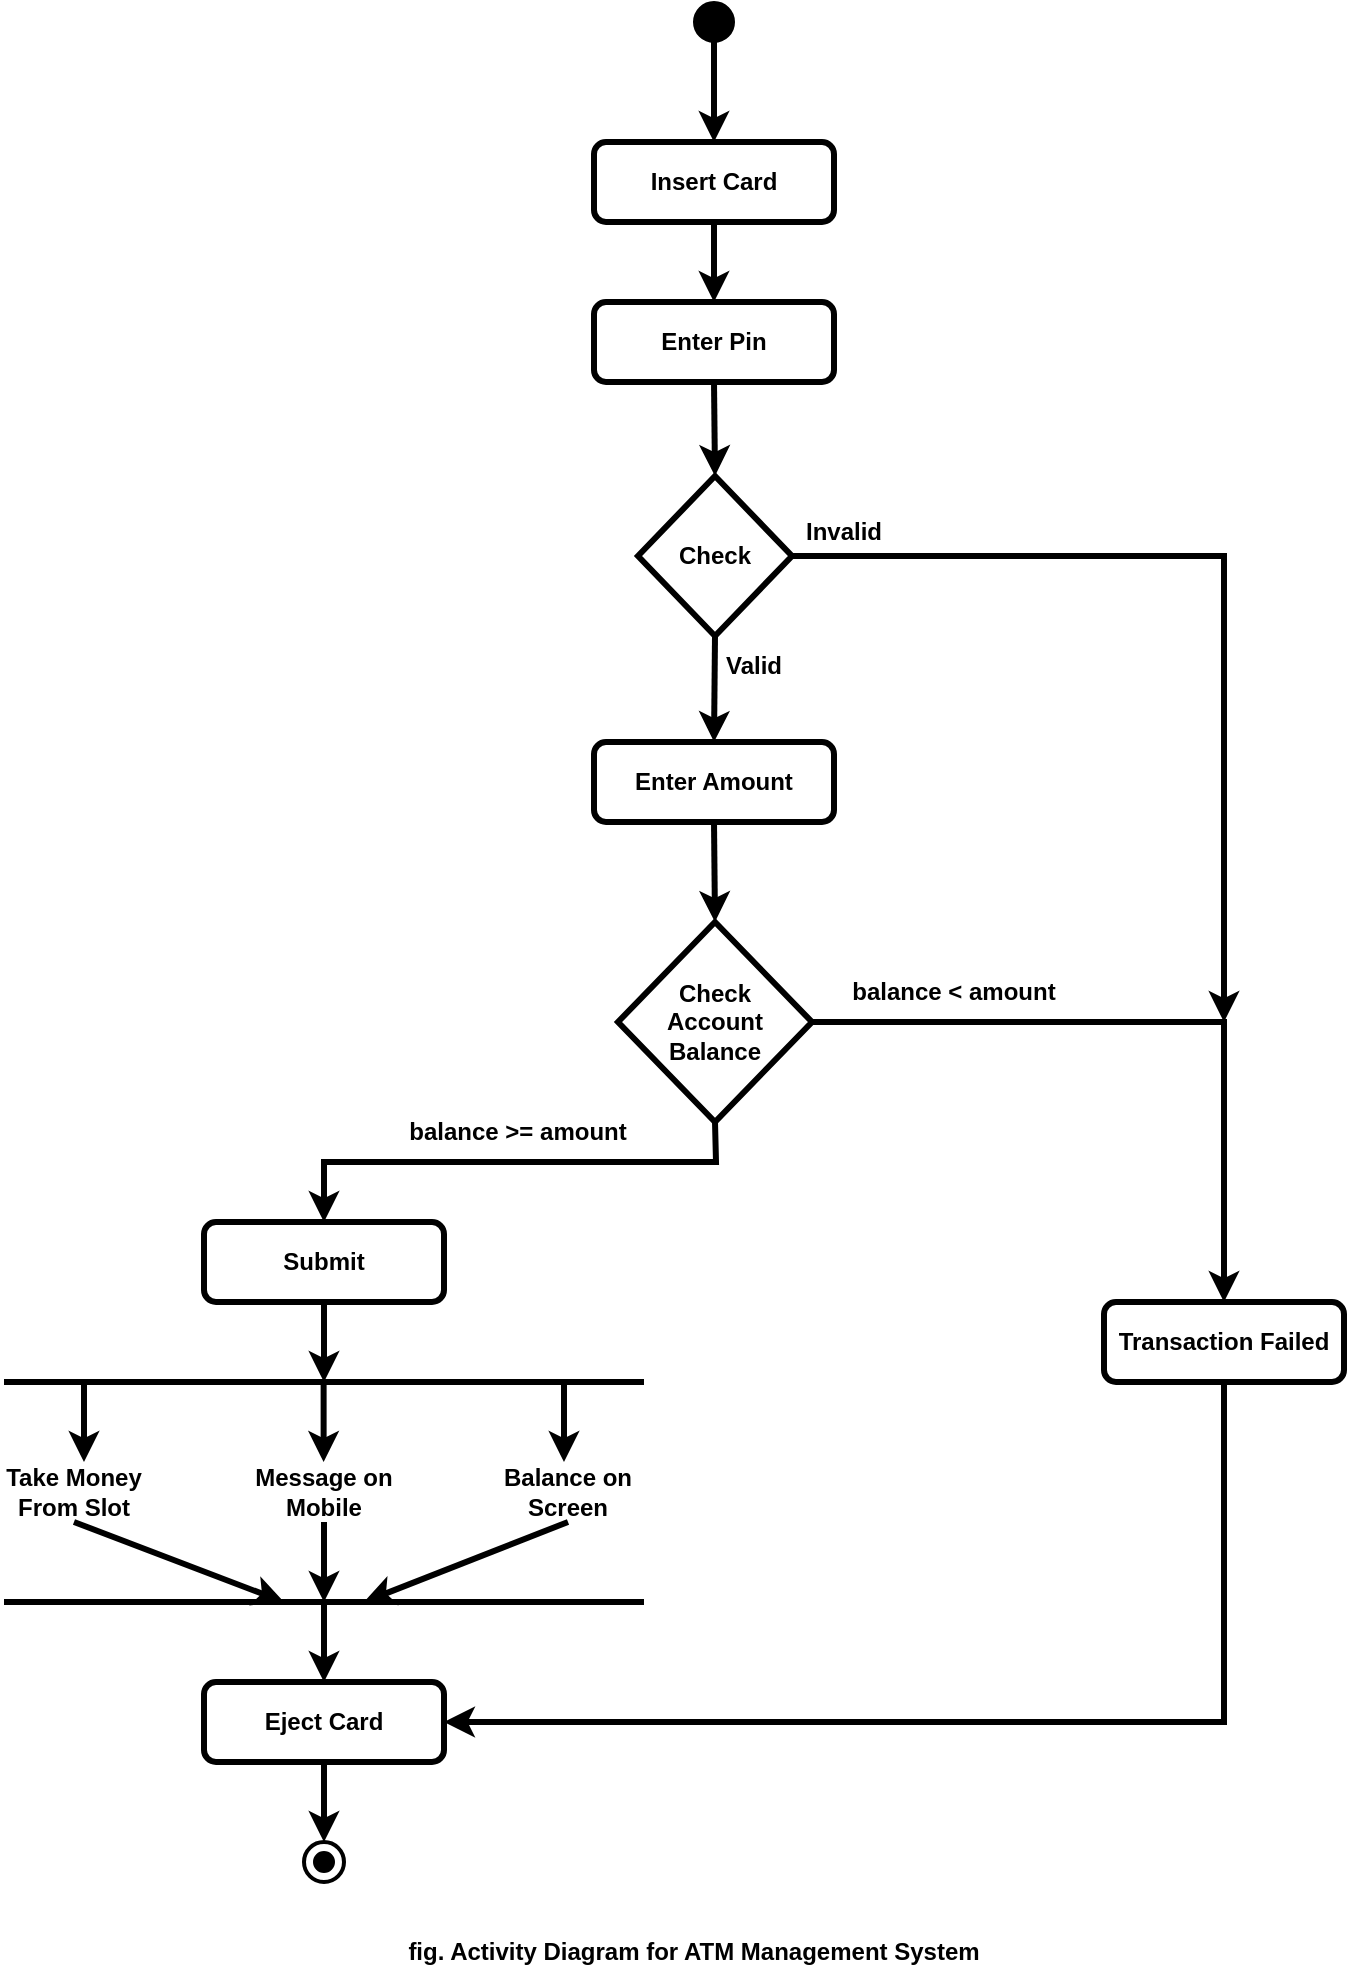 <mxfile version="24.7.4">
  <diagram name="Page-1" id="A-ddbPzJXm0a9Q5nOjXU">
    <mxGraphModel grid="1" page="1" gridSize="10" guides="1" tooltips="1" connect="1" arrows="1" fold="1" pageScale="1" pageWidth="850" pageHeight="1100" math="0" shadow="0">
      <root>
        <mxCell id="0" />
        <mxCell id="1" parent="0" />
        <mxCell id="fp7W2-NEHHaZq4j7TUGE-1" value="a" style="ellipse;whiteSpace=wrap;html=1;aspect=fixed;fillColor=#000000;fontStyle=1" vertex="1" parent="1">
          <mxGeometry x="425" y="60" width="20" height="20" as="geometry" />
        </mxCell>
        <mxCell id="fp7W2-NEHHaZq4j7TUGE-3" value="&lt;span&gt;Insert Card&lt;/span&gt;" style="rounded=1;whiteSpace=wrap;html=1;strokeWidth=3;fontStyle=1" vertex="1" parent="1">
          <mxGeometry x="375" y="130" width="120" height="40" as="geometry" />
        </mxCell>
        <mxCell id="fp7W2-NEHHaZq4j7TUGE-4" value="&lt;span&gt;Enter Pin&lt;/span&gt;" style="rounded=1;whiteSpace=wrap;html=1;strokeWidth=3;fontStyle=1" vertex="1" parent="1">
          <mxGeometry x="375" y="210" width="120" height="40" as="geometry" />
        </mxCell>
        <mxCell id="fp7W2-NEHHaZq4j7TUGE-5" value="&lt;span&gt;Check&lt;/span&gt;" style="rhombus;whiteSpace=wrap;html=1;strokeWidth=3;fontStyle=1" vertex="1" parent="1">
          <mxGeometry x="397" y="297" width="77" height="80" as="geometry" />
        </mxCell>
        <mxCell id="fp7W2-NEHHaZq4j7TUGE-6" value="&lt;span&gt;Enter Amount&lt;/span&gt;" style="rounded=1;whiteSpace=wrap;html=1;strokeWidth=3;fontStyle=1" vertex="1" parent="1">
          <mxGeometry x="375" y="430" width="120" height="40" as="geometry" />
        </mxCell>
        <mxCell id="fp7W2-NEHHaZq4j7TUGE-7" value="&lt;span&gt;Check&lt;/span&gt;&lt;div&gt;&lt;span&gt;Account&lt;/span&gt;&lt;/div&gt;&lt;div&gt;&lt;span&gt;Balance&lt;/span&gt;&lt;/div&gt;" style="rhombus;whiteSpace=wrap;html=1;strokeWidth=3;fontStyle=1" vertex="1" parent="1">
          <mxGeometry x="387" y="520" width="97" height="100" as="geometry" />
        </mxCell>
        <mxCell id="fp7W2-NEHHaZq4j7TUGE-8" value="&lt;span&gt;Submit&lt;/span&gt;" style="rounded=1;whiteSpace=wrap;html=1;strokeWidth=3;fontStyle=1" vertex="1" parent="1">
          <mxGeometry x="180" y="670" width="120" height="40" as="geometry" />
        </mxCell>
        <mxCell id="fp7W2-NEHHaZq4j7TUGE-9" value="" style="endArrow=none;html=1;rounded=0;fontStyle=1;strokeWidth=3;" edge="1" parent="1">
          <mxGeometry width="50" height="50" relative="1" as="geometry">
            <mxPoint x="80" y="750" as="sourcePoint" />
            <mxPoint x="400" y="750" as="targetPoint" />
          </mxGeometry>
        </mxCell>
        <mxCell id="fp7W2-NEHHaZq4j7TUGE-10" value="" style="endArrow=classic;html=1;rounded=0;fontStyle=1;strokeWidth=3;" edge="1" parent="1">
          <mxGeometry width="50" height="50" relative="1" as="geometry">
            <mxPoint x="120" y="750" as="sourcePoint" />
            <mxPoint x="120" y="790" as="targetPoint" />
          </mxGeometry>
        </mxCell>
        <mxCell id="fp7W2-NEHHaZq4j7TUGE-11" value="" style="endArrow=classic;html=1;rounded=0;fontStyle=1;strokeWidth=3;" edge="1" parent="1">
          <mxGeometry width="50" height="50" relative="1" as="geometry">
            <mxPoint x="239.81" y="750" as="sourcePoint" />
            <mxPoint x="239.81" y="790" as="targetPoint" />
          </mxGeometry>
        </mxCell>
        <mxCell id="fp7W2-NEHHaZq4j7TUGE-12" value="" style="endArrow=classic;html=1;rounded=0;fontStyle=1;strokeWidth=3;" edge="1" parent="1">
          <mxGeometry width="50" height="50" relative="1" as="geometry">
            <mxPoint x="360" y="750" as="sourcePoint" />
            <mxPoint x="360" y="790" as="targetPoint" />
          </mxGeometry>
        </mxCell>
        <mxCell id="fp7W2-NEHHaZq4j7TUGE-13" value="Take Money&lt;div&gt;From Slot&lt;/div&gt;" style="text;strokeColor=none;align=center;fillColor=none;html=1;verticalAlign=middle;whiteSpace=wrap;rounded=0;fontStyle=1" vertex="1" parent="1">
          <mxGeometry x="80" y="790" width="70" height="30" as="geometry" />
        </mxCell>
        <mxCell id="fp7W2-NEHHaZq4j7TUGE-14" value="Message on&lt;br&gt;Mobile" style="text;strokeColor=none;align=center;fillColor=none;html=1;verticalAlign=middle;whiteSpace=wrap;rounded=0;fontStyle=1" vertex="1" parent="1">
          <mxGeometry x="200" y="790" width="80" height="30" as="geometry" />
        </mxCell>
        <mxCell id="fp7W2-NEHHaZq4j7TUGE-15" value="Balance on&lt;br&gt;Screen" style="text;strokeColor=none;align=center;fillColor=none;html=1;verticalAlign=middle;whiteSpace=wrap;rounded=0;fontStyle=1" vertex="1" parent="1">
          <mxGeometry x="327" y="790" width="70" height="30" as="geometry" />
        </mxCell>
        <mxCell id="fp7W2-NEHHaZq4j7TUGE-16" value="&lt;span&gt;Eject Card&lt;/span&gt;" style="rounded=1;whiteSpace=wrap;html=1;strokeWidth=3;fontStyle=1" vertex="1" parent="1">
          <mxGeometry x="180" y="900" width="120" height="40" as="geometry" />
        </mxCell>
        <mxCell id="fp7W2-NEHHaZq4j7TUGE-17" value="" style="endArrow=classic;html=1;rounded=0;exitX=0.5;exitY=1;exitDx=0;exitDy=0;entryX=0.5;entryY=0;entryDx=0;entryDy=0;strokeWidth=3;" edge="1" parent="1" source="fp7W2-NEHHaZq4j7TUGE-3" target="fp7W2-NEHHaZq4j7TUGE-4">
          <mxGeometry width="50" height="50" relative="1" as="geometry">
            <mxPoint x="450" y="380" as="sourcePoint" />
            <mxPoint x="500" y="330" as="targetPoint" />
          </mxGeometry>
        </mxCell>
        <mxCell id="fp7W2-NEHHaZq4j7TUGE-19" value="" style="endArrow=classic;html=1;rounded=0;exitX=0.5;exitY=1;exitDx=0;exitDy=0;entryX=0.5;entryY=0;entryDx=0;entryDy=0;strokeWidth=3;" edge="1" parent="1" source="fp7W2-NEHHaZq4j7TUGE-4" target="fp7W2-NEHHaZq4j7TUGE-5">
          <mxGeometry width="50" height="50" relative="1" as="geometry">
            <mxPoint x="450" y="380" as="sourcePoint" />
            <mxPoint x="500" y="330" as="targetPoint" />
          </mxGeometry>
        </mxCell>
        <mxCell id="fp7W2-NEHHaZq4j7TUGE-20" value="" style="endArrow=classic;html=1;rounded=0;exitX=0.5;exitY=1;exitDx=0;exitDy=0;entryX=0.5;entryY=0;entryDx=0;entryDy=0;strokeWidth=3;" edge="1" parent="1" source="fp7W2-NEHHaZq4j7TUGE-5" target="fp7W2-NEHHaZq4j7TUGE-6">
          <mxGeometry width="50" height="50" relative="1" as="geometry">
            <mxPoint x="450" y="380" as="sourcePoint" />
            <mxPoint x="500" y="330" as="targetPoint" />
          </mxGeometry>
        </mxCell>
        <mxCell id="fp7W2-NEHHaZq4j7TUGE-21" value="" style="endArrow=classic;html=1;rounded=0;exitX=0.5;exitY=1;exitDx=0;exitDy=0;entryX=0.5;entryY=0;entryDx=0;entryDy=0;strokeWidth=3;" edge="1" parent="1" source="fp7W2-NEHHaZq4j7TUGE-6" target="fp7W2-NEHHaZq4j7TUGE-7">
          <mxGeometry width="50" height="50" relative="1" as="geometry">
            <mxPoint x="450" y="660" as="sourcePoint" />
            <mxPoint x="500" y="610" as="targetPoint" />
          </mxGeometry>
        </mxCell>
        <mxCell id="fp7W2-NEHHaZq4j7TUGE-22" value="" style="endArrow=classic;html=1;rounded=0;exitX=0.5;exitY=1;exitDx=0;exitDy=0;entryX=0.5;entryY=0;entryDx=0;entryDy=0;strokeWidth=3;" edge="1" parent="1" source="fp7W2-NEHHaZq4j7TUGE-7" target="fp7W2-NEHHaZq4j7TUGE-8">
          <mxGeometry width="50" height="50" relative="1" as="geometry">
            <mxPoint x="450" y="660" as="sourcePoint" />
            <mxPoint x="500" y="610" as="targetPoint" />
            <Array as="points">
              <mxPoint x="436" y="640" />
              <mxPoint x="240" y="640" />
            </Array>
          </mxGeometry>
        </mxCell>
        <mxCell id="fp7W2-NEHHaZq4j7TUGE-23" value="" style="endArrow=classic;html=1;rounded=0;exitX=0.5;exitY=1;exitDx=0;exitDy=0;strokeWidth=3;" edge="1" parent="1" source="fp7W2-NEHHaZq4j7TUGE-8">
          <mxGeometry width="50" height="50" relative="1" as="geometry">
            <mxPoint x="450" y="660" as="sourcePoint" />
            <mxPoint x="240" y="750" as="targetPoint" />
          </mxGeometry>
        </mxCell>
        <mxCell id="fp7W2-NEHHaZq4j7TUGE-24" value="" style="endArrow=classic;html=1;rounded=0;exitX=1;exitY=0.5;exitDx=0;exitDy=0;strokeWidth=3;entryX=0.5;entryY=0;entryDx=0;entryDy=0;" edge="1" parent="1" source="fp7W2-NEHHaZq4j7TUGE-7" target="fp7W2-NEHHaZq4j7TUGE-41">
          <mxGeometry width="50" height="50" relative="1" as="geometry">
            <mxPoint x="450" y="660" as="sourcePoint" />
            <mxPoint x="690" y="690" as="targetPoint" />
            <Array as="points">
              <mxPoint x="620" y="570" />
              <mxPoint x="690" y="570" />
            </Array>
          </mxGeometry>
        </mxCell>
        <mxCell id="fp7W2-NEHHaZq4j7TUGE-25" value="" style="endArrow=none;html=1;rounded=0;fontStyle=1;strokeWidth=3;" edge="1" parent="1">
          <mxGeometry width="50" height="50" relative="1" as="geometry">
            <mxPoint x="80" y="860" as="sourcePoint" />
            <mxPoint x="400" y="860" as="targetPoint" />
          </mxGeometry>
        </mxCell>
        <mxCell id="fp7W2-NEHHaZq4j7TUGE-26" value="" style="endArrow=classic;html=1;rounded=0;entryX=0.5;entryY=0;entryDx=0;entryDy=0;strokeWidth=3;" edge="1" parent="1" target="fp7W2-NEHHaZq4j7TUGE-16">
          <mxGeometry width="50" height="50" relative="1" as="geometry">
            <mxPoint x="240" y="860" as="sourcePoint" />
            <mxPoint x="460" y="830" as="targetPoint" />
          </mxGeometry>
        </mxCell>
        <mxCell id="fp7W2-NEHHaZq4j7TUGE-27" value="" style="endArrow=classic;html=1;rounded=0;exitX=0.5;exitY=1;exitDx=0;exitDy=0;strokeWidth=3;" edge="1" parent="1" source="fp7W2-NEHHaZq4j7TUGE-13">
          <mxGeometry width="50" height="50" relative="1" as="geometry">
            <mxPoint x="410" y="880" as="sourcePoint" />
            <mxPoint x="220" y="860" as="targetPoint" />
          </mxGeometry>
        </mxCell>
        <mxCell id="fp7W2-NEHHaZq4j7TUGE-28" value="" style="endArrow=classic;html=1;rounded=0;exitX=0.5;exitY=1;exitDx=0;exitDy=0;strokeWidth=3;" edge="1" parent="1" source="fp7W2-NEHHaZq4j7TUGE-14">
          <mxGeometry width="50" height="50" relative="1" as="geometry">
            <mxPoint x="210" y="880" as="sourcePoint" />
            <mxPoint x="240" y="860" as="targetPoint" />
          </mxGeometry>
        </mxCell>
        <mxCell id="fp7W2-NEHHaZq4j7TUGE-29" value="" style="endArrow=classic;html=1;rounded=0;exitX=0.5;exitY=1;exitDx=0;exitDy=0;strokeWidth=3;" edge="1" parent="1" source="fp7W2-NEHHaZq4j7TUGE-15">
          <mxGeometry width="50" height="50" relative="1" as="geometry">
            <mxPoint x="210" y="880" as="sourcePoint" />
            <mxPoint x="260" y="860" as="targetPoint" />
          </mxGeometry>
        </mxCell>
        <mxCell id="fp7W2-NEHHaZq4j7TUGE-32" value="" style="group" connectable="0" vertex="1" parent="1">
          <mxGeometry x="230" y="980" width="20" height="20" as="geometry" />
        </mxCell>
        <mxCell id="fp7W2-NEHHaZq4j7TUGE-31" value="" style="ellipse;whiteSpace=wrap;html=1;aspect=fixed;strokeWidth=2;" vertex="1" parent="fp7W2-NEHHaZq4j7TUGE-32">
          <mxGeometry width="20" height="20" as="geometry" />
        </mxCell>
        <mxCell id="fp7W2-NEHHaZq4j7TUGE-30" value="" style="ellipse;whiteSpace=wrap;html=1;aspect=fixed;fillColor=#000000;fontStyle=1" vertex="1" parent="fp7W2-NEHHaZq4j7TUGE-32">
          <mxGeometry x="5" y="5" width="10" height="10" as="geometry" />
        </mxCell>
        <mxCell id="fp7W2-NEHHaZq4j7TUGE-35" value="" style="endArrow=classic;html=1;rounded=0;exitX=0.5;exitY=1;exitDx=0;exitDy=0;entryX=0.5;entryY=0;entryDx=0;entryDy=0;strokeWidth=3;" edge="1" parent="1" source="fp7W2-NEHHaZq4j7TUGE-16" target="fp7W2-NEHHaZq4j7TUGE-31">
          <mxGeometry width="50" height="50" relative="1" as="geometry">
            <mxPoint x="170" y="860" as="sourcePoint" />
            <mxPoint x="220" y="810" as="targetPoint" />
          </mxGeometry>
        </mxCell>
        <mxCell id="fp7W2-NEHHaZq4j7TUGE-36" value="" style="endArrow=classic;html=1;rounded=0;exitX=0.5;exitY=1;exitDx=0;exitDy=0;entryX=0.5;entryY=0;entryDx=0;entryDy=0;strokeWidth=3;" edge="1" parent="1" source="fp7W2-NEHHaZq4j7TUGE-1" target="fp7W2-NEHHaZq4j7TUGE-3">
          <mxGeometry width="50" height="50" relative="1" as="geometry">
            <mxPoint x="420" y="210" as="sourcePoint" />
            <mxPoint x="470" y="160" as="targetPoint" />
          </mxGeometry>
        </mxCell>
        <mxCell id="fp7W2-NEHHaZq4j7TUGE-39" value="&lt;b&gt;balance &amp;lt; amount&lt;/b&gt;" style="text;strokeColor=none;align=center;fillColor=none;html=1;verticalAlign=middle;whiteSpace=wrap;rounded=0;" vertex="1" parent="1">
          <mxGeometry x="495" y="540" width="120" height="30" as="geometry" />
        </mxCell>
        <mxCell id="fp7W2-NEHHaZq4j7TUGE-40" value="&lt;b&gt;balance &amp;gt;= amount&lt;/b&gt;" style="text;strokeColor=none;align=center;fillColor=none;html=1;verticalAlign=middle;whiteSpace=wrap;rounded=0;" vertex="1" parent="1">
          <mxGeometry x="277" y="610" width="120" height="30" as="geometry" />
        </mxCell>
        <mxCell id="fp7W2-NEHHaZq4j7TUGE-41" value="&lt;span&gt;Transaction Failed&lt;/span&gt;" style="rounded=1;whiteSpace=wrap;html=1;strokeWidth=3;fontStyle=1" vertex="1" parent="1">
          <mxGeometry x="630" y="710" width="120" height="40" as="geometry" />
        </mxCell>
        <mxCell id="fp7W2-NEHHaZq4j7TUGE-42" value="" style="endArrow=classic;html=1;rounded=0;exitX=0.5;exitY=1;exitDx=0;exitDy=0;strokeWidth=3;entryX=1;entryY=0.5;entryDx=0;entryDy=0;" edge="1" parent="1" source="fp7W2-NEHHaZq4j7TUGE-41" target="fp7W2-NEHHaZq4j7TUGE-16">
          <mxGeometry width="50" height="50" relative="1" as="geometry">
            <mxPoint x="494" y="580" as="sourcePoint" />
            <mxPoint x="700" y="720" as="targetPoint" />
            <Array as="points">
              <mxPoint x="690" y="920" />
              <mxPoint x="520" y="920" />
            </Array>
          </mxGeometry>
        </mxCell>
        <mxCell id="fp7W2-NEHHaZq4j7TUGE-43" value="&lt;b&gt;Valid&lt;/b&gt;" style="text;strokeColor=none;align=center;fillColor=none;html=1;verticalAlign=middle;whiteSpace=wrap;rounded=0;" vertex="1" parent="1">
          <mxGeometry x="425" y="377" width="60" height="30" as="geometry" />
        </mxCell>
        <mxCell id="fp7W2-NEHHaZq4j7TUGE-44" value="" style="endArrow=classic;html=1;rounded=0;exitX=1;exitY=0.5;exitDx=0;exitDy=0;strokeWidth=3;" edge="1" parent="1" source="fp7W2-NEHHaZq4j7TUGE-5">
          <mxGeometry width="50" height="50" relative="1" as="geometry">
            <mxPoint x="420" y="410" as="sourcePoint" />
            <mxPoint x="690" y="570" as="targetPoint" />
            <Array as="points">
              <mxPoint x="690" y="337" />
            </Array>
          </mxGeometry>
        </mxCell>
        <mxCell id="fp7W2-NEHHaZq4j7TUGE-45" value="&lt;b&gt;Invalid&lt;/b&gt;" style="text;strokeColor=none;align=center;fillColor=none;html=1;verticalAlign=middle;whiteSpace=wrap;rounded=0;" vertex="1" parent="1">
          <mxGeometry x="470" y="310" width="60" height="30" as="geometry" />
        </mxCell>
        <mxCell id="fp7W2-NEHHaZq4j7TUGE-46" value="&lt;b&gt;fig. Activity Diagram for ATM Management System&lt;/b&gt;" style="text;strokeColor=none;align=center;fillColor=none;html=1;verticalAlign=middle;whiteSpace=wrap;rounded=0;" vertex="1" parent="1">
          <mxGeometry x="260" y="1020" width="330" height="30" as="geometry" />
        </mxCell>
      </root>
    </mxGraphModel>
  </diagram>
</mxfile>
